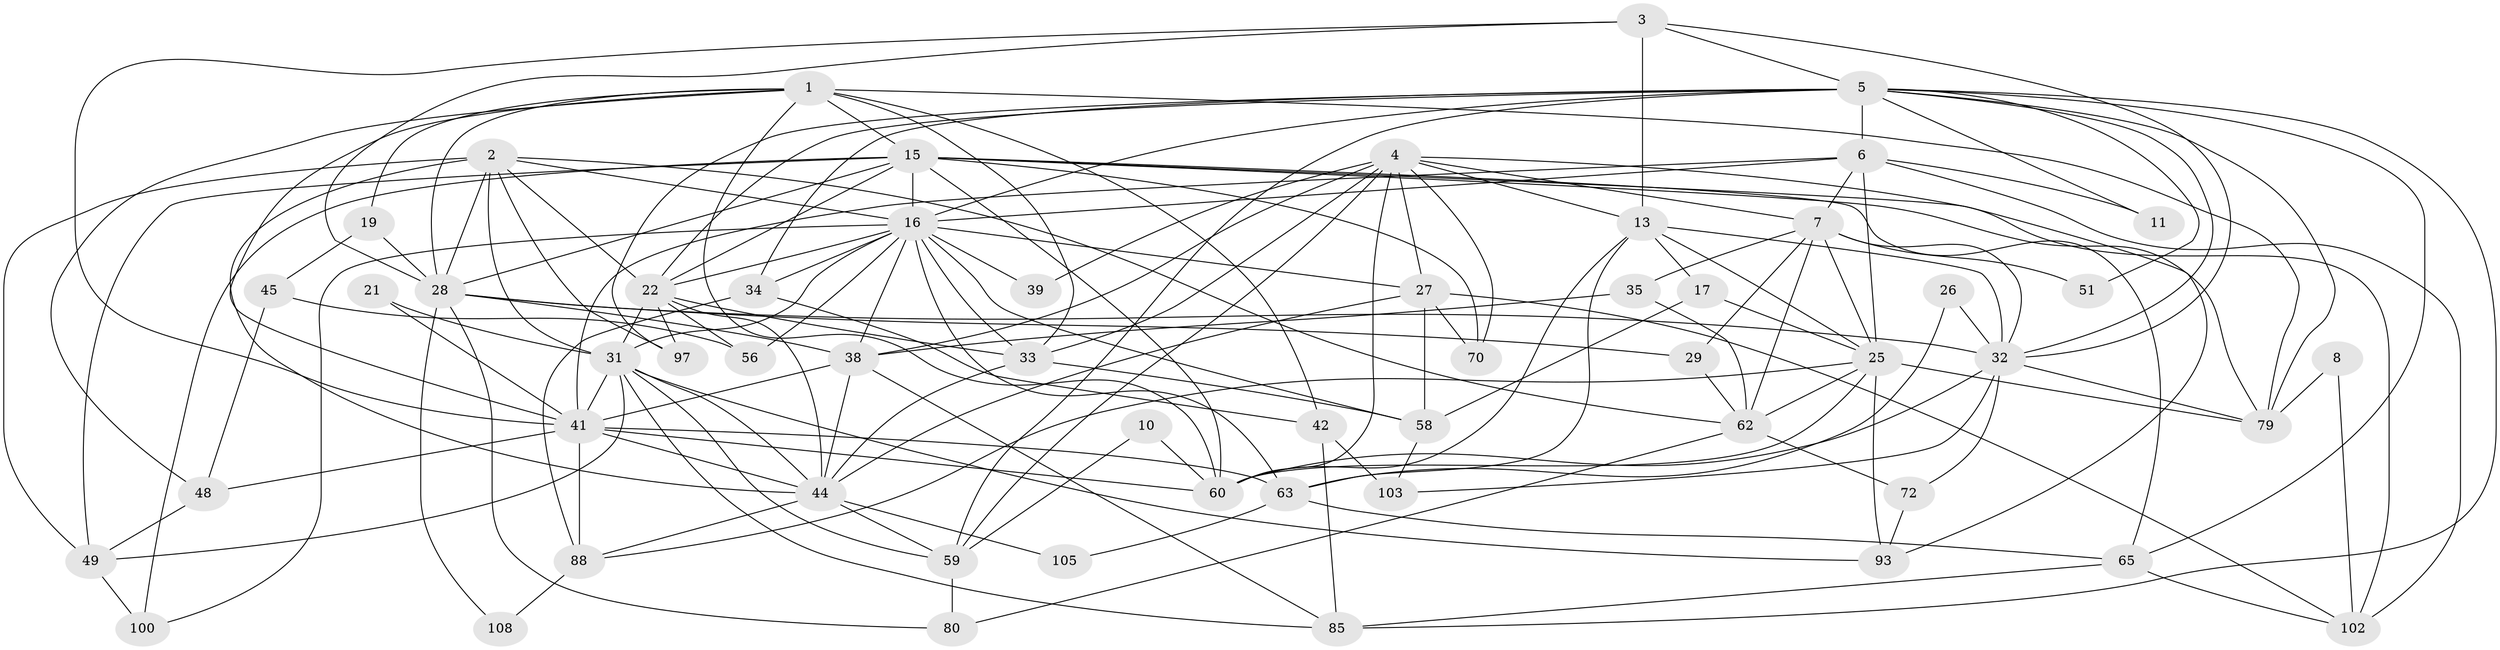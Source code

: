 // original degree distribution, {4: 0.25892857142857145, 5: 0.20535714285714285, 6: 0.09821428571428571, 2: 0.15178571428571427, 3: 0.25, 8: 0.026785714285714284, 9: 0.008928571428571428}
// Generated by graph-tools (version 1.1) at 2025/15/03/09/25 04:15:17]
// undirected, 56 vertices, 157 edges
graph export_dot {
graph [start="1"]
  node [color=gray90,style=filled];
  1 [super="+43"];
  2 [super="+12+67"];
  3 [super="+66"];
  4 [super="+86+95"];
  5 [super="+9+20"];
  6 [super="+64+99"];
  7 [super="+76+104"];
  8;
  10;
  11;
  13 [super="+14"];
  15 [super="+87+47"];
  16 [super="+71+55+92+18"];
  17 [super="+107"];
  19;
  21;
  22 [super="+30+52"];
  25 [super="+40"];
  26;
  27 [super="+36+54"];
  28 [super="+81"];
  29;
  31 [super="+106+77+46"];
  32 [super="+68+96"];
  33 [super="+91+53"];
  34;
  35;
  38 [super="+50"];
  39;
  41 [super="+110+73"];
  42 [super="+61"];
  44 [super="+69"];
  45;
  48;
  49 [super="+94"];
  51;
  56;
  58;
  59 [super="+89"];
  60;
  62 [super="+75"];
  63 [super="+101"];
  65;
  70;
  72;
  79 [super="+84+98"];
  80;
  85 [super="+90"];
  88;
  93;
  97;
  100;
  102;
  103;
  105;
  108;
  1 -- 41;
  1 -- 42;
  1 -- 33 [weight=2];
  1 -- 48;
  1 -- 19;
  1 -- 79;
  1 -- 28;
  1 -- 60;
  1 -- 15;
  2 -- 22;
  2 -- 62;
  2 -- 44;
  2 -- 16;
  2 -- 97;
  2 -- 31 [weight=2];
  2 -- 49;
  2 -- 28;
  3 -- 13;
  3 -- 41;
  3 -- 32;
  3 -- 28;
  3 -- 5;
  4 -- 60;
  4 -- 93;
  4 -- 59;
  4 -- 38;
  4 -- 39;
  4 -- 27;
  4 -- 7;
  4 -- 70;
  4 -- 33;
  4 -- 13;
  5 -- 11;
  5 -- 65;
  5 -- 34;
  5 -- 51;
  5 -- 6;
  5 -- 59;
  5 -- 22 [weight=2];
  5 -- 16;
  5 -- 32;
  5 -- 97;
  5 -- 85;
  5 -- 79 [weight=2];
  6 -- 11;
  6 -- 102;
  6 -- 7;
  6 -- 25;
  6 -- 16;
  6 -- 41;
  7 -- 35;
  7 -- 51;
  7 -- 25;
  7 -- 29;
  7 -- 32;
  7 -- 62;
  8 -- 102;
  8 -- 79 [weight=2];
  10 -- 60;
  10 -- 59;
  13 -- 17;
  13 -- 32;
  13 -- 25;
  13 -- 60;
  13 -- 63;
  15 -- 102;
  15 -- 100;
  15 -- 65;
  15 -- 70;
  15 -- 60;
  15 -- 79;
  15 -- 16;
  15 -- 28;
  15 -- 22;
  15 -- 49;
  16 -- 34;
  16 -- 100;
  16 -- 56;
  16 -- 58 [weight=2];
  16 -- 33;
  16 -- 27;
  16 -- 38;
  16 -- 39;
  16 -- 31;
  16 -- 63;
  16 -- 22;
  17 -- 58;
  17 -- 25;
  19 -- 45;
  19 -- 28;
  21 -- 41;
  21 -- 31;
  22 -- 33;
  22 -- 97;
  22 -- 31;
  22 -- 56;
  22 -- 44;
  25 -- 60;
  25 -- 93;
  25 -- 88;
  25 -- 62;
  25 -- 79;
  26 -- 63 [weight=2];
  26 -- 32;
  27 -- 58;
  27 -- 70;
  27 -- 102;
  27 -- 44;
  28 -- 32;
  28 -- 80;
  28 -- 108;
  28 -- 38;
  28 -- 29;
  29 -- 62;
  31 -- 49;
  31 -- 59;
  31 -- 41 [weight=2];
  31 -- 44;
  31 -- 93;
  31 -- 85;
  32 -- 103;
  32 -- 72;
  32 -- 60;
  32 -- 79;
  33 -- 58;
  33 -- 44;
  34 -- 42;
  34 -- 88;
  35 -- 62;
  35 -- 38;
  38 -- 41;
  38 -- 44;
  38 -- 85;
  41 -- 88;
  41 -- 44;
  41 -- 48;
  41 -- 60;
  41 -- 63;
  42 -- 85;
  42 -- 103;
  44 -- 105;
  44 -- 88;
  44 -- 59;
  45 -- 56;
  45 -- 48;
  48 -- 49;
  49 -- 100;
  58 -- 103;
  59 -- 80;
  62 -- 80;
  62 -- 72;
  63 -- 65;
  63 -- 105;
  65 -- 102;
  65 -- 85;
  72 -- 93;
  88 -- 108;
}
